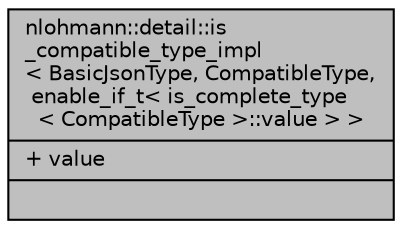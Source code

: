 digraph "nlohmann::detail::is_compatible_type_impl&lt; BasicJsonType, CompatibleType, enable_if_t&lt; is_complete_type&lt; CompatibleType &gt;::value &gt; &gt;"
{
 // INTERACTIVE_SVG=YES
 // LATEX_PDF_SIZE
  edge [fontname="Helvetica",fontsize="10",labelfontname="Helvetica",labelfontsize="10"];
  node [fontname="Helvetica",fontsize="10",shape=record];
  Node1 [label="{nlohmann::detail::is\l_compatible_type_impl\l\< BasicJsonType, CompatibleType,\l enable_if_t\< is_complete_type\l\< CompatibleType \>::value \> \>\n|+ value\l|}",height=0.2,width=0.4,color="black", fillcolor="grey75", style="filled", fontcolor="black",tooltip=" "];
}
